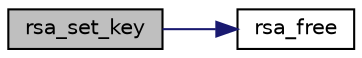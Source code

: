 digraph "rsa_set_key"
{
 // LATEX_PDF_SIZE
  edge [fontname="Helvetica",fontsize="10",labelfontname="Helvetica",labelfontsize="10"];
  node [fontname="Helvetica",fontsize="10",shape=record];
  rankdir="LR";
  Node6 [label="rsa_set_key",height=0.2,width=0.4,color="black", fillcolor="grey75", style="filled", fontcolor="black",tooltip="Import RSA key from raw numbers."];
  Node6 -> Node7 [color="midnightblue",fontsize="10",style="solid",fontname="Helvetica"];
  Node7 [label="rsa_free",height=0.2,width=0.4,color="black", fillcolor="white", style="filled",URL="$rsa__free_8c.html#a56f84788895f943be14b89e50c72f911",tooltip="Free an RSA key from memory."];
}
